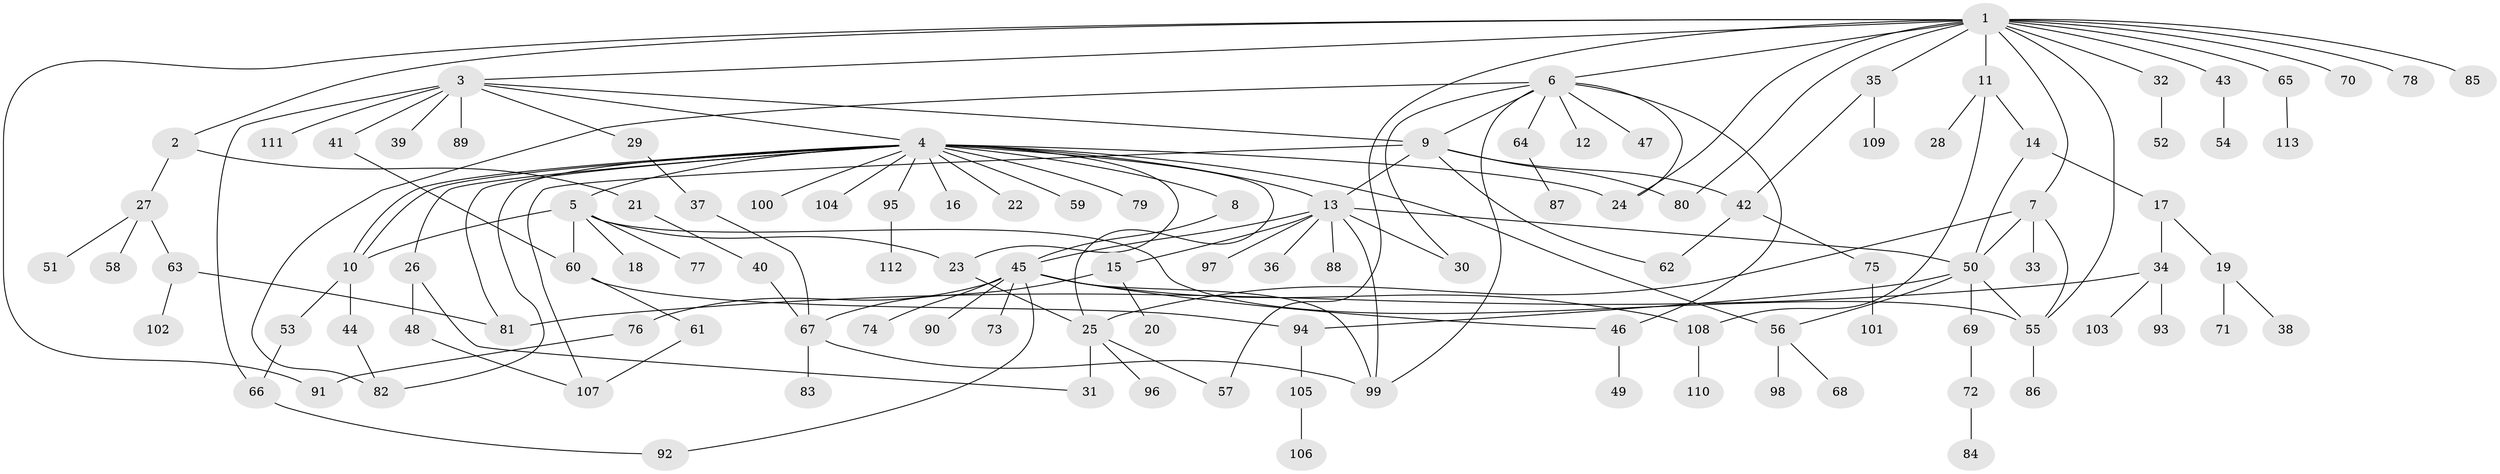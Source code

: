 // Generated by graph-tools (version 1.1) at 2025/35/03/09/25 02:35:39]
// undirected, 113 vertices, 152 edges
graph export_dot {
graph [start="1"]
  node [color=gray90,style=filled];
  1;
  2;
  3;
  4;
  5;
  6;
  7;
  8;
  9;
  10;
  11;
  12;
  13;
  14;
  15;
  16;
  17;
  18;
  19;
  20;
  21;
  22;
  23;
  24;
  25;
  26;
  27;
  28;
  29;
  30;
  31;
  32;
  33;
  34;
  35;
  36;
  37;
  38;
  39;
  40;
  41;
  42;
  43;
  44;
  45;
  46;
  47;
  48;
  49;
  50;
  51;
  52;
  53;
  54;
  55;
  56;
  57;
  58;
  59;
  60;
  61;
  62;
  63;
  64;
  65;
  66;
  67;
  68;
  69;
  70;
  71;
  72;
  73;
  74;
  75;
  76;
  77;
  78;
  79;
  80;
  81;
  82;
  83;
  84;
  85;
  86;
  87;
  88;
  89;
  90;
  91;
  92;
  93;
  94;
  95;
  96;
  97;
  98;
  99;
  100;
  101;
  102;
  103;
  104;
  105;
  106;
  107;
  108;
  109;
  110;
  111;
  112;
  113;
  1 -- 2;
  1 -- 3;
  1 -- 6;
  1 -- 7;
  1 -- 11;
  1 -- 24;
  1 -- 32;
  1 -- 35;
  1 -- 43;
  1 -- 55;
  1 -- 57;
  1 -- 65;
  1 -- 70;
  1 -- 78;
  1 -- 80;
  1 -- 85;
  1 -- 91;
  2 -- 21;
  2 -- 27;
  3 -- 4;
  3 -- 9;
  3 -- 29;
  3 -- 39;
  3 -- 41;
  3 -- 66;
  3 -- 89;
  3 -- 111;
  4 -- 5;
  4 -- 8;
  4 -- 10;
  4 -- 10;
  4 -- 13;
  4 -- 16;
  4 -- 22;
  4 -- 23;
  4 -- 24;
  4 -- 25;
  4 -- 26;
  4 -- 56;
  4 -- 59;
  4 -- 79;
  4 -- 81;
  4 -- 82;
  4 -- 95;
  4 -- 100;
  4 -- 104;
  5 -- 10;
  5 -- 18;
  5 -- 23;
  5 -- 55;
  5 -- 60;
  5 -- 77;
  6 -- 9;
  6 -- 12;
  6 -- 24;
  6 -- 30;
  6 -- 46;
  6 -- 47;
  6 -- 64;
  6 -- 82;
  6 -- 99;
  7 -- 25;
  7 -- 33;
  7 -- 50;
  7 -- 55;
  8 -- 45;
  9 -- 13;
  9 -- 42;
  9 -- 62;
  9 -- 80;
  9 -- 107;
  10 -- 44;
  10 -- 53;
  11 -- 14;
  11 -- 28;
  11 -- 108;
  13 -- 15;
  13 -- 30;
  13 -- 36;
  13 -- 45;
  13 -- 50;
  13 -- 88;
  13 -- 97;
  13 -- 99;
  14 -- 17;
  14 -- 50;
  15 -- 20;
  15 -- 67;
  17 -- 19;
  17 -- 34;
  19 -- 38;
  19 -- 71;
  21 -- 40;
  23 -- 25;
  25 -- 31;
  25 -- 57;
  25 -- 96;
  26 -- 31;
  26 -- 48;
  27 -- 51;
  27 -- 58;
  27 -- 63;
  29 -- 37;
  32 -- 52;
  34 -- 81;
  34 -- 93;
  34 -- 103;
  35 -- 42;
  35 -- 109;
  37 -- 67;
  40 -- 67;
  41 -- 60;
  42 -- 62;
  42 -- 75;
  43 -- 54;
  44 -- 82;
  45 -- 46;
  45 -- 73;
  45 -- 74;
  45 -- 76;
  45 -- 90;
  45 -- 92;
  45 -- 99;
  45 -- 108;
  46 -- 49;
  48 -- 107;
  50 -- 55;
  50 -- 56;
  50 -- 69;
  50 -- 94;
  53 -- 66;
  55 -- 86;
  56 -- 68;
  56 -- 98;
  60 -- 61;
  60 -- 94;
  61 -- 107;
  63 -- 81;
  63 -- 102;
  64 -- 87;
  65 -- 113;
  66 -- 92;
  67 -- 83;
  67 -- 99;
  69 -- 72;
  72 -- 84;
  75 -- 101;
  76 -- 91;
  94 -- 105;
  95 -- 112;
  105 -- 106;
  108 -- 110;
}
